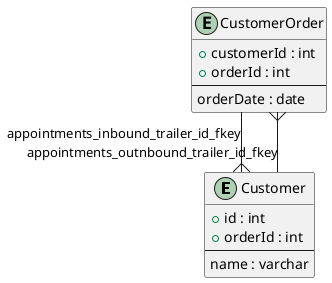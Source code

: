 @startuml


skinparam linetype ortho

entity Customer {
  +id : int
  +orderId : int
  --
  name : varchar
}

entity CustomerOrder {
  +customerId : int
  +orderId : int
  --
  orderDate : date
}

CustomerOrder --{ Customer : appointments_inbound_trailer_id_fkey
CustomerOrder }-- Customer : appointments_outnbound_trailer_id_fkey


@enduml
